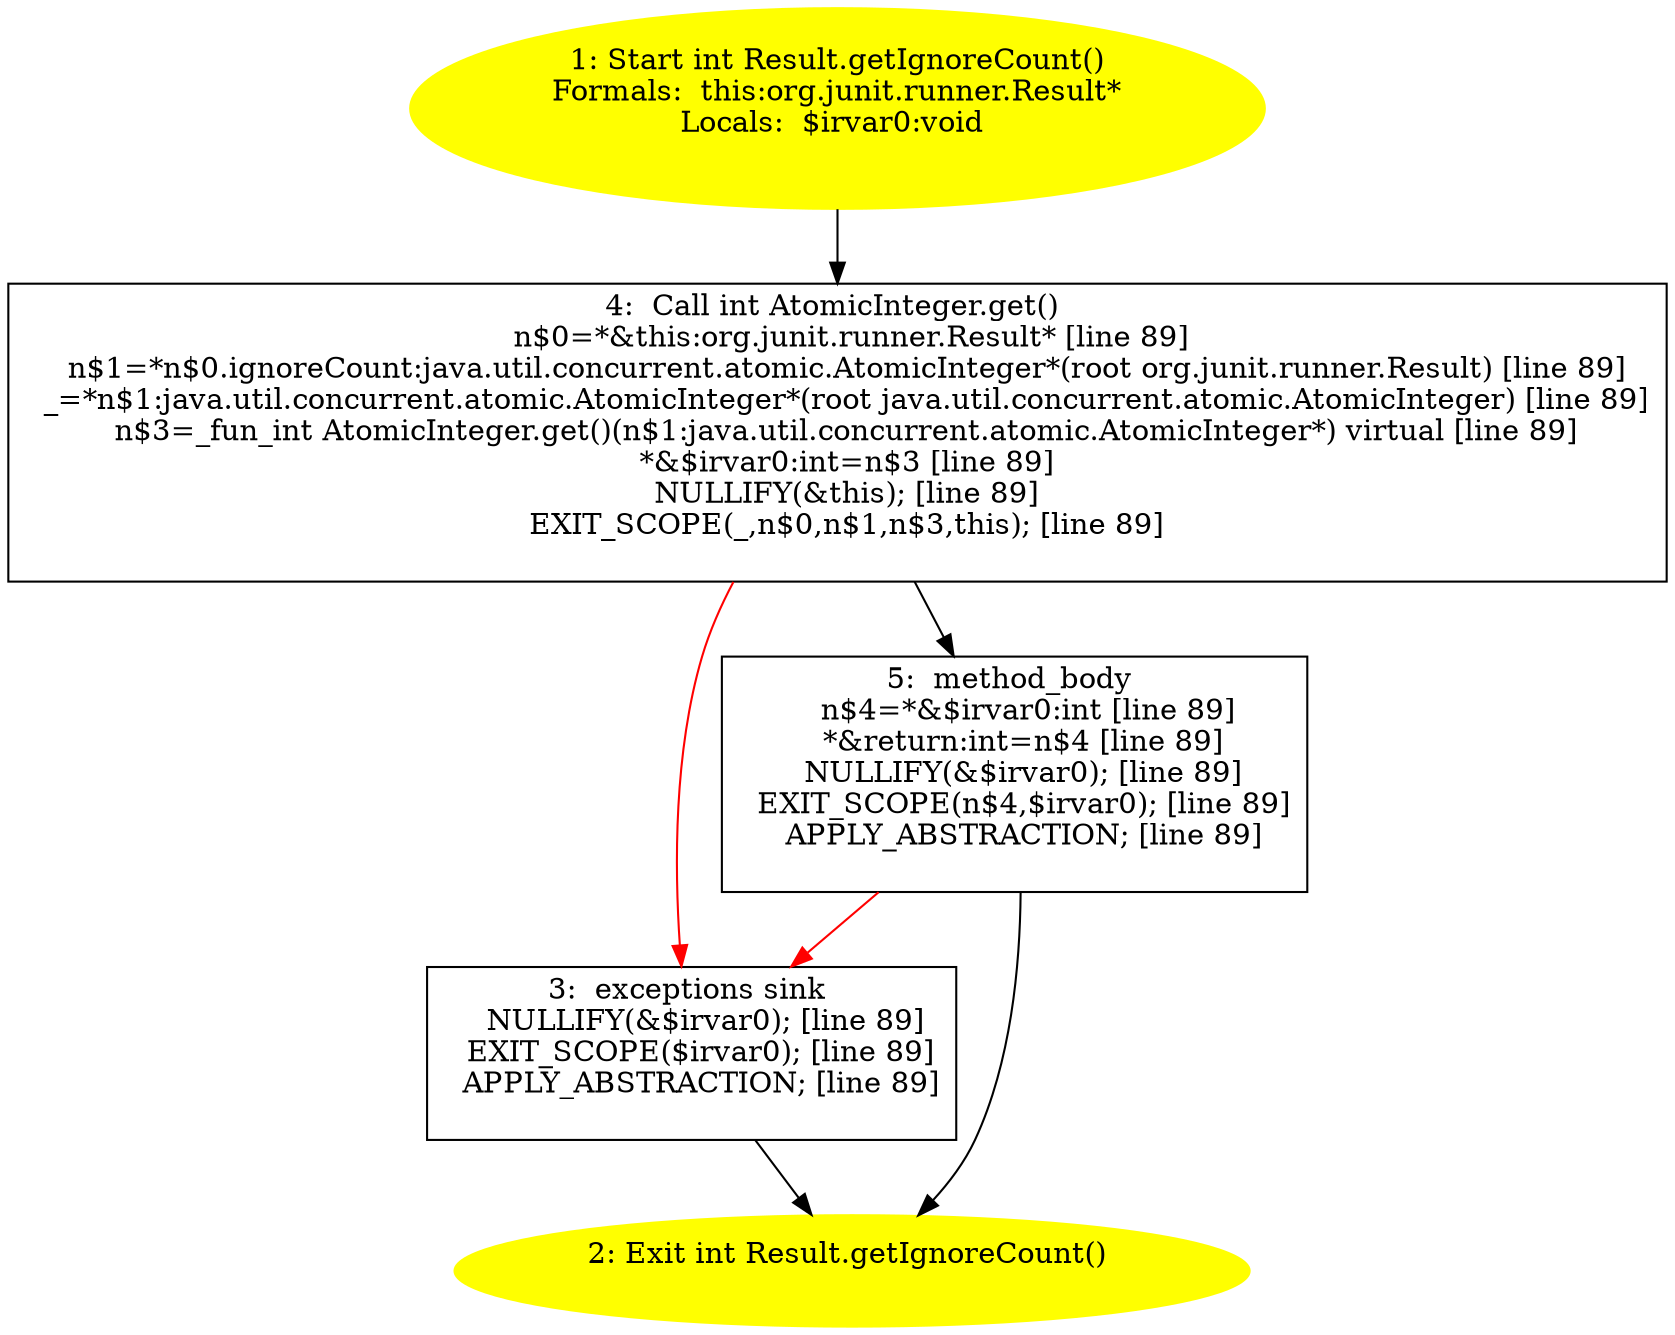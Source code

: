 /* @generated */
digraph cfg {
"org.junit.runner.Result.getIgnoreCount():int.f4686d9c8998a48668c969bb86ef025c_1" [label="1: Start int Result.getIgnoreCount()\nFormals:  this:org.junit.runner.Result*\nLocals:  $irvar0:void \n  " color=yellow style=filled]
	

	 "org.junit.runner.Result.getIgnoreCount():int.f4686d9c8998a48668c969bb86ef025c_1" -> "org.junit.runner.Result.getIgnoreCount():int.f4686d9c8998a48668c969bb86ef025c_4" ;
"org.junit.runner.Result.getIgnoreCount():int.f4686d9c8998a48668c969bb86ef025c_2" [label="2: Exit int Result.getIgnoreCount() \n  " color=yellow style=filled]
	

"org.junit.runner.Result.getIgnoreCount():int.f4686d9c8998a48668c969bb86ef025c_3" [label="3:  exceptions sink \n   NULLIFY(&$irvar0); [line 89]\n  EXIT_SCOPE($irvar0); [line 89]\n  APPLY_ABSTRACTION; [line 89]\n " shape="box"]
	

	 "org.junit.runner.Result.getIgnoreCount():int.f4686d9c8998a48668c969bb86ef025c_3" -> "org.junit.runner.Result.getIgnoreCount():int.f4686d9c8998a48668c969bb86ef025c_2" ;
"org.junit.runner.Result.getIgnoreCount():int.f4686d9c8998a48668c969bb86ef025c_4" [label="4:  Call int AtomicInteger.get() \n   n$0=*&this:org.junit.runner.Result* [line 89]\n  n$1=*n$0.ignoreCount:java.util.concurrent.atomic.AtomicInteger*(root org.junit.runner.Result) [line 89]\n  _=*n$1:java.util.concurrent.atomic.AtomicInteger*(root java.util.concurrent.atomic.AtomicInteger) [line 89]\n  n$3=_fun_int AtomicInteger.get()(n$1:java.util.concurrent.atomic.AtomicInteger*) virtual [line 89]\n  *&$irvar0:int=n$3 [line 89]\n  NULLIFY(&this); [line 89]\n  EXIT_SCOPE(_,n$0,n$1,n$3,this); [line 89]\n " shape="box"]
	

	 "org.junit.runner.Result.getIgnoreCount():int.f4686d9c8998a48668c969bb86ef025c_4" -> "org.junit.runner.Result.getIgnoreCount():int.f4686d9c8998a48668c969bb86ef025c_5" ;
	 "org.junit.runner.Result.getIgnoreCount():int.f4686d9c8998a48668c969bb86ef025c_4" -> "org.junit.runner.Result.getIgnoreCount():int.f4686d9c8998a48668c969bb86ef025c_3" [color="red" ];
"org.junit.runner.Result.getIgnoreCount():int.f4686d9c8998a48668c969bb86ef025c_5" [label="5:  method_body \n   n$4=*&$irvar0:int [line 89]\n  *&return:int=n$4 [line 89]\n  NULLIFY(&$irvar0); [line 89]\n  EXIT_SCOPE(n$4,$irvar0); [line 89]\n  APPLY_ABSTRACTION; [line 89]\n " shape="box"]
	

	 "org.junit.runner.Result.getIgnoreCount():int.f4686d9c8998a48668c969bb86ef025c_5" -> "org.junit.runner.Result.getIgnoreCount():int.f4686d9c8998a48668c969bb86ef025c_2" ;
	 "org.junit.runner.Result.getIgnoreCount():int.f4686d9c8998a48668c969bb86ef025c_5" -> "org.junit.runner.Result.getIgnoreCount():int.f4686d9c8998a48668c969bb86ef025c_3" [color="red" ];
}
